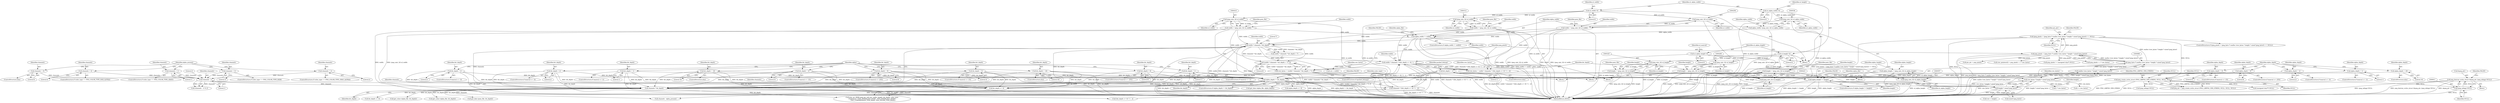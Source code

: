 digraph "1_Android_9d4853418ab2f754c2b63e091c29c5529b8b86ca_159@API" {
"1000907" [label="(Call,png_destroy_write_struct (&png_ptr, (png_infopp) NULL))"];
"1000910" [label="(Call,(png_infopp) NULL)"];
"1000866" [label="(Call,png_create_write_struct (PNG_LIBPNG_VER_STRING, NULL, NULL, NULL))"];
"1000692" [label="(Call,(png_pixels = (png_byte *) malloc (row_bytes * height * sizeof (png_byte))) == NULL)"];
"1000693" [label="(Call,png_pixels = (png_byte *) malloc (row_bytes * height * sizeof (png_byte)))"];
"1000695" [label="(Call,(png_byte *) malloc (row_bytes * height * sizeof (png_byte)))"];
"1000697" [label="(Call,malloc (row_bytes * height * sizeof (png_byte)))"];
"1000698" [label="(Call,row_bytes * height * sizeof (png_byte))"];
"1000667" [label="(Call,row_bytes = (width * channels * bit_depth + 7) / 8)"];
"1000669" [label="(Call,(width * channels * bit_depth + 7) / 8)"];
"1000671" [label="(Call,width * channels * bit_depth)"];
"1000309" [label="(Call,width = (png_uint_32) ul_width)"];
"1000311" [label="(Call,(png_uint_32) ul_width)"];
"1000162" [label="(Call,ul_width=0)"];
"1000253" [label="(Call,width = (png_uint_32) ul_width)"];
"1000255" [label="(Call,(png_uint_32) ul_width)"];
"1000407" [label="(Call,width = (png_uint_32) ul_width)"];
"1000409" [label="(Call,(png_uint_32) ul_width)"];
"1000541" [label="(Call,alpha_width != width)"];
"1000535" [label="(Call,alpha_width=(png_uint_32) ul_alpha_width)"];
"1000537" [label="(Call,(png_uint_32) ul_alpha_width)"];
"1000166" [label="(Call,ul_alpha_width=0)"];
"1000673" [label="(Call,channels * bit_depth)"];
"1000661" [label="(Call,channels - 1)"];
"1000655" [label="(Call,channels = 0)"];
"1000643" [label="(Call,channels = 3)"];
"1000651" [label="(Call,channels = 4)"];
"1000627" [label="(Call,channels = 1)"];
"1000635" [label="(Call,channels = 2)"];
"1000368" [label="(Call,bit_depth = 8)"];
"1000442" [label="(Call,bit_depth = 1)"];
"1000352" [label="(Call,bit_depth = 2)"];
"1000372" [label="(Call,bit_depth = 16)"];
"1000450" [label="(Call,bit_depth = 2)"];
"1000344" [label="(Call,bit_depth = 1)"];
"1000458" [label="(Call,bit_depth = 4)"];
"1000360" [label="(Call,bit_depth = 4)"];
"1000466" [label="(Call,bit_depth = 8)"];
"1000614" [label="(Call,alpha_depth != bit_depth)"];
"1000606" [label="(Call,alpha_depth = 8)"];
"1000598" [label="(Call,alpha_depth = 4)"];
"1000582" [label="(Call,alpha_depth = 1)"];
"1000610" [label="(Call,alpha_depth = 16)"];
"1000590" [label="(Call,alpha_depth = 2)"];
"1000470" [label="(Call,bit_depth = 16)"];
"1000271" [label="(Call,bit_depth = 1)"];
"1000679" [label="(Call,row_bytes = width * channels * ((bit_depth <= 8) ? 1 : 2))"];
"1000681" [label="(Call,width * channels * ((bit_depth <= 8) ? 1 : 2))"];
"1000683" [label="(Call,channels * ((bit_depth <= 8) ? 1 : 2))"];
"1000700" [label="(Call,height * sizeof (png_byte))"];
"1000560" [label="(Call,alpha_height != height)"];
"1000554" [label="(Call,alpha_height = (png_uint_32) ul_alpha_height)"];
"1000556" [label="(Call,(png_uint_32) ul_alpha_height)"];
"1000174" [label="(Call,ul_alpha_height=0)"];
"1000266" [label="(Call,height = (png_uint_32) ul_height)"];
"1000268" [label="(Call,(png_uint_32) ul_height)"];
"1000170" [label="(Call,ul_height=0)"];
"1000420" [label="(Call,height = (png_uint_32) ul_height)"];
"1000422" [label="(Call,(png_uint_32) ul_height)"];
"1000322" [label="(Call,height = (png_uint_32) ul_height)"];
"1000324" [label="(Call,(png_uint_32) ul_height)"];
"1000869" [label="(Identifier,NULL)"];
"1000422" [label="(Call,(png_uint_32) ul_height)"];
"1000700" [label="(Call,height * sizeof (png_byte))"];
"1000171" [label="(Identifier,ul_height)"];
"1000686" [label="(Call,bit_depth <= 8)"];
"1000162" [label="(Call,ul_width=0)"];
"1000693" [label="(Call,png_pixels = (png_byte *) malloc (row_bytes * height * sizeof (png_byte)))"];
"1000672" [label="(Identifier,width)"];
"1000324" [label="(Call,(png_uint_32) ul_height)"];
"1000978" [label="(Call,i * row_bytes)"];
"1000606" [label="(Call,alpha_depth = 8)"];
"1000353" [label="(Identifier,bit_depth)"];
"1000868" [label="(Identifier,NULL)"];
"1000254" [label="(Identifier,width)"];
"1000564" [label="(Identifier,FALSE)"];
"1000541" [label="(Call,alpha_width != width)"];
"1000537" [label="(Call,(png_uint_32) ul_alpha_width)"];
"1000356" [label="(ControlStructure,if (maxval <= 15))"];
"1000912" [label="(Identifier,NULL)"];
"1000566" [label="(Identifier,alpha_file)"];
"1000727" [label="(Call,i < row_bytes)"];
"1000272" [label="(Identifier,bit_depth)"];
"1000255" [label="(Call,(png_uint_32) ul_width)"];
"1000674" [label="(Identifier,channels)"];
"1000608" [label="(Literal,8)"];
"1000561" [label="(Identifier,alpha_height)"];
"1000590" [label="(Call,alpha_depth = 2)"];
"1000645" [label="(Literal,3)"];
"1000864" [label="(Call,png_ptr = png_create_write_struct (PNG_LIBPNG_VER_STRING, NULL, NULL, NULL))"];
"1000454" [label="(ControlStructure,if (maxval <= 15))"];
"1000636" [label="(Identifier,channels)"];
"1000267" [label="(Identifier,height)"];
"1000647" [label="(ControlStructure,if (color_type == PNG_COLOR_TYPE_RGB_ALPHA))"];
"1000352" [label="(Call,bit_depth = 2)"];
"1000611" [label="(Identifier,alpha_depth)"];
"1000328" [label="(Identifier,pnm_file)"];
"1000354" [label="(Literal,2)"];
"1000910" [label="(Call,(png_infopp) NULL)"];
"1000668" [label="(Identifier,row_bytes)"];
"1000326" [label="(Identifier,ul_height)"];
"1000545" [label="(Identifier,FALSE)"];
"1000346" [label="(Literal,1)"];
"1000584" [label="(Literal,1)"];
"1000471" [label="(Identifier,bit_depth)"];
"1000172" [label="(Literal,0)"];
"1000866" [label="(Call,png_create_write_struct (PNG_LIBPNG_VER_STRING, NULL, NULL, NULL))"];
"1000348" [label="(ControlStructure,if (maxval <= 3))"];
"1000556" [label="(Call,(png_uint_32) ul_alpha_height)"];
"1000409" [label="(Call,(png_uint_32) ul_width)"];
"1000413" [label="(Identifier,pnm_file)"];
"1000774" [label="(Call,bit_depth <= 8)"];
"1001011" [label="(MethodReturn,BOOL)"];
"1000168" [label="(Literal,0)"];
"1000635" [label="(Call,channels = 2)"];
"1000600" [label="(Literal,4)"];
"1000174" [label="(Call,ul_alpha_height=0)"];
"1000361" [label="(Identifier,bit_depth)"];
"1000234" [label="(Block,)"];
"1000372" [label="(Call,bit_depth = 16)"];
"1000972" [label="(Call,row_pointers[i] = png_pixels + i * row_bytes)"];
"1000697" [label="(Call,malloc (row_bytes * height * sizeof (png_byte)))"];
"1000629" [label="(Literal,1)"];
"1000452" [label="(Literal,2)"];
"1000678" [label="(ControlStructure,else)"];
"1000592" [label="(Literal,2)"];
"1000176" [label="(Literal,0)"];
"1000478" [label="(Identifier,alpha)"];
"1000362" [label="(Literal,4)"];
"1000708" [label="(Identifier,pix_ptr)"];
"1000536" [label="(Identifier,alpha_width)"];
"1000273" [label="(Literal,1)"];
"1000450" [label="(Call,bit_depth = 2)"];
"1000268" [label="(Call,(png_uint_32) ul_height)"];
"1000643" [label="(Call,channels = 3)"];
"1000684" [label="(Identifier,channels)"];
"1000323" [label="(Identifier,height)"];
"1000691" [label="(ControlStructure,if ((png_pixels = (png_byte *) malloc (row_bytes * height * sizeof (png_byte))) == NULL))"];
"1000662" [label="(Identifier,channels)"];
"1000676" [label="(Literal,7)"];
"1000609" [label="(ControlStructure,else)"];
"1000555" [label="(Identifier,alpha_height)"];
"1000543" [label="(Identifier,width)"];
"1000408" [label="(Identifier,width)"];
"1000175" [label="(Identifier,ul_alpha_height)"];
"1000657" [label="(Literal,0)"];
"1000311" [label="(Call,(png_uint_32) ul_width)"];
"1001002" [label="(Call,png_pixels != (unsigned char*) NULL)"];
"1000745" [label="(Call,col < width)"];
"1000266" [label="(Call,height = (png_uint_32) ul_height)"];
"1000578" [label="(ControlStructure,if (maxval <= 1))"];
"1000275" [label="(Identifier,packed_bitmap)"];
"1000270" [label="(Identifier,ul_height)"];
"1000704" [label="(Identifier,NULL)"];
"1000535" [label="(Call,alpha_width=(png_uint_32) ul_alpha_width)"];
"1000170" [label="(Call,ul_height=0)"];
"1000610" [label="(Call,alpha_depth = 16)"];
"1000371" [label="(ControlStructure,else)"];
"1000665" [label="(ControlStructure,if (packed_bitmap))"];
"1000360" [label="(Call,bit_depth = 4)"];
"1000673" [label="(Call,channels * bit_depth)"];
"1000166" [label="(Call,ul_alpha_width=0)"];
"1000654" [label="(ControlStructure,else)"];
"1000757" [label="(Call,channels - alpha_present)"];
"1000639" [label="(ControlStructure,if (color_type == PNG_COLOR_TYPE_RGB))"];
"1000637" [label="(Literal,2)"];
"1000613" [label="(ControlStructure,if (alpha_depth != bit_depth))"];
"1000628" [label="(Identifier,channels)"];
"1000680" [label="(Identifier,row_bytes)"];
"1000470" [label="(Call,bit_depth = 16)"];
"1000134" [label="(Block,)"];
"1000259" [label="(Identifier,pnm_file)"];
"1000914" [label="(Identifier,FALSE)"];
"1000322" [label="(Call,height = (png_uint_32) ul_height)"];
"1000315" [label="(Identifier,pnm_file)"];
"1000677" [label="(Literal,8)"];
"1000822" [label="(Call,get_data (alpha_file, alpha_depth))"];
"1000827" [label="(Call,alpha_depth <= 8)"];
"1000558" [label="(Identifier,ul_alpha_height)"];
"1000908" [label="(Call,&png_ptr)"];
"1000290" [label="(Block,)"];
"1000559" [label="(ControlStructure,if (alpha_height != height))"];
"1000906" [label="(Block,)"];
"1000309" [label="(Call,width = (png_uint_32) ul_width)"];
"1000594" [label="(ControlStructure,if (maxval <= 15))"];
"1000472" [label="(Literal,16)"];
"1000554" [label="(Call,alpha_height = (png_uint_32) ul_alpha_height)"];
"1000458" [label="(Call,bit_depth = 4)"];
"1000841" [label="(Call,get_value (alpha_file, bit_depth))"];
"1000682" [label="(Identifier,width)"];
"1000421" [label="(Identifier,height)"];
"1000685" [label="(Call,(bit_depth <= 8) ? 1 : 2)"];
"1000460" [label="(Literal,4)"];
"1000976" [label="(Call,png_pixels + i * row_bytes)"];
"1000466" [label="(Call,bit_depth = 8)"];
"1000443" [label="(Identifier,bit_depth)"];
"1000451" [label="(Identifier,bit_depth)"];
"1000699" [label="(Identifier,row_bytes)"];
"1000164" [label="(Literal,0)"];
"1000706" [label="(Identifier,FALSE)"];
"1000446" [label="(ControlStructure,if (maxval <= 3))"];
"1000370" [label="(Literal,8)"];
"1000698" [label="(Call,row_bytes * height * sizeof (png_byte))"];
"1000669" [label="(Call,(width * channels * bit_depth + 7) / 8)"];
"1000542" [label="(Identifier,alpha_width)"];
"1000627" [label="(Call,channels = 1)"];
"1000364" [label="(ControlStructure,if (maxval <= 255))"];
"1000373" [label="(Identifier,bit_depth)"];
"1000340" [label="(ControlStructure,if (maxval <= 1))"];
"1000607" [label="(Identifier,alpha_depth)"];
"1000667" [label="(Call,row_bytes = (width * channels * bit_depth + 7) / 8)"];
"1000438" [label="(ControlStructure,if (maxval <= 1))"];
"1000257" [label="(Identifier,ul_width)"];
"1000834" [label="(Call,get_value (alpha_file, bit_depth))"];
"1000424" [label="(Identifier,ul_height)"];
"1000444" [label="(Literal,1)"];
"1000583" [label="(Identifier,alpha_depth)"];
"1000562" [label="(Identifier,height)"];
"1000586" [label="(ControlStructure,if (maxval <= 3))"];
"1000469" [label="(ControlStructure,else)"];
"1000582" [label="(Call,alpha_depth = 1)"];
"1000540" [label="(ControlStructure,if (alpha_width != width))"];
"1000179" [label="(Identifier,ul_maxval)"];
"1000769" [label="(Call,get_data (pnm_file, bit_depth))"];
"1000702" [label="(Call,sizeof (png_byte))"];
"1000707" [label="(Call,pix_ptr = png_pixels)"];
"1000368" [label="(Call,bit_depth = 8)"];
"1000271" [label="(Call,bit_depth = 1)"];
"1000918" [label="(Call,png_set_IHDR (png_ptr, info_ptr, width, height, bit_depth, color_type,\n (!interlace) ? PNG_INTERLACE_NONE : PNG_INTERLACE_ADAM7,\n    PNG_COMPRESSION_TYPE_BASE, PNG_FILTER_TYPE_BASE))"];
"1000612" [label="(Literal,16)"];
"1000459" [label="(Identifier,bit_depth)"];
"1000369" [label="(Identifier,bit_depth)"];
"1000651" [label="(Call,channels = 4)"];
"1000631" [label="(ControlStructure,if (color_type == PNG_COLOR_TYPE_GRAY_ALPHA))"];
"1000539" [label="(Identifier,ul_alpha_width)"];
"1000695" [label="(Call,(png_byte *) malloc (row_bytes * height * sizeof (png_byte)))"];
"1000614" [label="(Call,alpha_depth != bit_depth)"];
"1000656" [label="(Identifier,channels)"];
"1000681" [label="(Call,width * channels * ((bit_depth <= 8) ? 1 : 2))"];
"1000591" [label="(Identifier,alpha_depth)"];
"1000467" [label="(Identifier,bit_depth)"];
"1000253" [label="(Call,width = (png_uint_32) ul_width)"];
"1000167" [label="(Identifier,ul_alpha_width)"];
"1000616" [label="(Identifier,bit_depth)"];
"1000618" [label="(Identifier,FALSE)"];
"1000602" [label="(ControlStructure,if (maxval <= 255))"];
"1000652" [label="(Identifier,channels)"];
"1000599" [label="(Identifier,alpha_depth)"];
"1000462" [label="(ControlStructure,if (maxval <= 255))"];
"1000519" [label="(Block,)"];
"1000664" [label="(Literal,2)"];
"1000659" [label="(Identifier,alpha_present)"];
"1000660" [label="(Call,(channels - 1) % 2)"];
"1000644" [label="(Identifier,channels)"];
"1000442" [label="(Call,bit_depth = 1)"];
"1000374" [label="(Literal,16)"];
"1000714" [label="(Call,row < height)"];
"1000907" [label="(Call,png_destroy_write_struct (&png_ptr, (png_infopp) NULL))"];
"1000388" [label="(Block,)"];
"1000163" [label="(Identifier,ul_width)"];
"1000313" [label="(Identifier,ul_width)"];
"1000671" [label="(Call,width * channels * bit_depth)"];
"1000655" [label="(Call,channels = 0)"];
"1000407" [label="(Call,width = (png_uint_32) ul_width)"];
"1000310" [label="(Identifier,width)"];
"1000663" [label="(Literal,1)"];
"1000560" [label="(Call,alpha_height != height)"];
"1000888" [label="(Call,(png_infopp) NULL)"];
"1000661" [label="(Call,channels - 1)"];
"1000547" [label="(Identifier,alpha_file)"];
"1000694" [label="(Identifier,png_pixels)"];
"1000692" [label="(Call,(png_pixels = (png_byte *) malloc (row_bytes * height * sizeof (png_byte))) == NULL)"];
"1000867" [label="(Identifier,PNG_LIBPNG_VER_STRING)"];
"1000623" [label="(ControlStructure,if (color_type == PNG_COLOR_TYPE_GRAY))"];
"1000345" [label="(Identifier,bit_depth)"];
"1000468" [label="(Literal,8)"];
"1000426" [label="(Identifier,pnm_file)"];
"1000701" [label="(Identifier,height)"];
"1000615" [label="(Identifier,alpha_depth)"];
"1000625" [label="(Identifier,color_type)"];
"1000683" [label="(Call,channels * ((bit_depth <= 8) ? 1 : 2))"];
"1000344" [label="(Call,bit_depth = 1)"];
"1000679" [label="(Call,row_bytes = width * channels * ((bit_depth <= 8) ? 1 : 2))"];
"1000420" [label="(Call,height = (png_uint_32) ul_height)"];
"1000938" [label="(Call,(unsigned char**) NULL)"];
"1000870" [label="(Identifier,NULL)"];
"1000670" [label="(Call,width * channels * bit_depth + 7)"];
"1000675" [label="(Identifier,bit_depth)"];
"1000653" [label="(Literal,4)"];
"1000598" [label="(Call,alpha_depth = 4)"];
"1000411" [label="(Identifier,ul_width)"];
"1000907" -> "1000906"  [label="AST: "];
"1000907" -> "1000910"  [label="CFG: "];
"1000908" -> "1000907"  [label="AST: "];
"1000910" -> "1000907"  [label="AST: "];
"1000914" -> "1000907"  [label="CFG: "];
"1000907" -> "1001011"  [label="DDG: png_destroy_write_struct (&png_ptr, (png_infopp) NULL)"];
"1000907" -> "1001011"  [label="DDG: &png_ptr"];
"1000907" -> "1001011"  [label="DDG: (png_infopp) NULL"];
"1000910" -> "1000907"  [label="DDG: NULL"];
"1000910" -> "1000912"  [label="CFG: "];
"1000911" -> "1000910"  [label="AST: "];
"1000912" -> "1000910"  [label="AST: "];
"1000910" -> "1001011"  [label="DDG: NULL"];
"1000866" -> "1000910"  [label="DDG: NULL"];
"1000866" -> "1000864"  [label="AST: "];
"1000866" -> "1000870"  [label="CFG: "];
"1000867" -> "1000866"  [label="AST: "];
"1000868" -> "1000866"  [label="AST: "];
"1000869" -> "1000866"  [label="AST: "];
"1000870" -> "1000866"  [label="AST: "];
"1000864" -> "1000866"  [label="CFG: "];
"1000866" -> "1001011"  [label="DDG: PNG_LIBPNG_VER_STRING"];
"1000866" -> "1001011"  [label="DDG: NULL"];
"1000866" -> "1000864"  [label="DDG: PNG_LIBPNG_VER_STRING"];
"1000866" -> "1000864"  [label="DDG: NULL"];
"1000692" -> "1000866"  [label="DDG: NULL"];
"1000866" -> "1000888"  [label="DDG: NULL"];
"1000866" -> "1000938"  [label="DDG: NULL"];
"1000692" -> "1000691"  [label="AST: "];
"1000692" -> "1000704"  [label="CFG: "];
"1000693" -> "1000692"  [label="AST: "];
"1000704" -> "1000692"  [label="AST: "];
"1000706" -> "1000692"  [label="CFG: "];
"1000708" -> "1000692"  [label="CFG: "];
"1000692" -> "1001011"  [label="DDG: (png_pixels = (png_byte *) malloc (row_bytes * height * sizeof (png_byte))) == NULL"];
"1000692" -> "1001011"  [label="DDG: NULL"];
"1000693" -> "1000692"  [label="DDG: png_pixels"];
"1000695" -> "1000692"  [label="DDG: malloc (row_bytes * height * sizeof (png_byte))"];
"1000693" -> "1000695"  [label="CFG: "];
"1000694" -> "1000693"  [label="AST: "];
"1000695" -> "1000693"  [label="AST: "];
"1000704" -> "1000693"  [label="CFG: "];
"1000693" -> "1001011"  [label="DDG: (png_byte *) malloc (row_bytes * height * sizeof (png_byte))"];
"1000693" -> "1001011"  [label="DDG: png_pixels"];
"1000695" -> "1000693"  [label="DDG: malloc (row_bytes * height * sizeof (png_byte))"];
"1000693" -> "1000707"  [label="DDG: png_pixels"];
"1000693" -> "1000972"  [label="DDG: png_pixels"];
"1000693" -> "1000976"  [label="DDG: png_pixels"];
"1000693" -> "1001002"  [label="DDG: png_pixels"];
"1000695" -> "1000697"  [label="CFG: "];
"1000696" -> "1000695"  [label="AST: "];
"1000697" -> "1000695"  [label="AST: "];
"1000695" -> "1001011"  [label="DDG: malloc (row_bytes * height * sizeof (png_byte))"];
"1000697" -> "1000695"  [label="DDG: row_bytes * height * sizeof (png_byte)"];
"1000697" -> "1000698"  [label="CFG: "];
"1000698" -> "1000697"  [label="AST: "];
"1000697" -> "1001011"  [label="DDG: row_bytes * height * sizeof (png_byte)"];
"1000698" -> "1000697"  [label="DDG: row_bytes"];
"1000698" -> "1000697"  [label="DDG: height * sizeof (png_byte)"];
"1000698" -> "1000700"  [label="CFG: "];
"1000699" -> "1000698"  [label="AST: "];
"1000700" -> "1000698"  [label="AST: "];
"1000698" -> "1001011"  [label="DDG: height * sizeof (png_byte)"];
"1000698" -> "1001011"  [label="DDG: row_bytes"];
"1000667" -> "1000698"  [label="DDG: row_bytes"];
"1000679" -> "1000698"  [label="DDG: row_bytes"];
"1000700" -> "1000698"  [label="DDG: height"];
"1000698" -> "1000727"  [label="DDG: row_bytes"];
"1000698" -> "1000978"  [label="DDG: row_bytes"];
"1000667" -> "1000665"  [label="AST: "];
"1000667" -> "1000669"  [label="CFG: "];
"1000668" -> "1000667"  [label="AST: "];
"1000669" -> "1000667"  [label="AST: "];
"1000694" -> "1000667"  [label="CFG: "];
"1000667" -> "1001011"  [label="DDG: (width * channels * bit_depth + 7) / 8"];
"1000669" -> "1000667"  [label="DDG: width * channels * bit_depth + 7"];
"1000669" -> "1000667"  [label="DDG: 8"];
"1000669" -> "1000677"  [label="CFG: "];
"1000670" -> "1000669"  [label="AST: "];
"1000677" -> "1000669"  [label="AST: "];
"1000669" -> "1001011"  [label="DDG: width * channels * bit_depth + 7"];
"1000671" -> "1000669"  [label="DDG: width"];
"1000671" -> "1000669"  [label="DDG: channels * bit_depth"];
"1000671" -> "1000670"  [label="AST: "];
"1000671" -> "1000673"  [label="CFG: "];
"1000672" -> "1000671"  [label="AST: "];
"1000673" -> "1000671"  [label="AST: "];
"1000676" -> "1000671"  [label="CFG: "];
"1000671" -> "1001011"  [label="DDG: width"];
"1000671" -> "1001011"  [label="DDG: channels * bit_depth"];
"1000671" -> "1000670"  [label="DDG: width"];
"1000671" -> "1000670"  [label="DDG: channels * bit_depth"];
"1000309" -> "1000671"  [label="DDG: width"];
"1000253" -> "1000671"  [label="DDG: width"];
"1000407" -> "1000671"  [label="DDG: width"];
"1000541" -> "1000671"  [label="DDG: width"];
"1000673" -> "1000671"  [label="DDG: channels"];
"1000673" -> "1000671"  [label="DDG: bit_depth"];
"1000671" -> "1000745"  [label="DDG: width"];
"1000671" -> "1000918"  [label="DDG: width"];
"1000309" -> "1000290"  [label="AST: "];
"1000309" -> "1000311"  [label="CFG: "];
"1000310" -> "1000309"  [label="AST: "];
"1000311" -> "1000309"  [label="AST: "];
"1000315" -> "1000309"  [label="CFG: "];
"1000309" -> "1001011"  [label="DDG: width"];
"1000309" -> "1001011"  [label="DDG: (png_uint_32) ul_width"];
"1000311" -> "1000309"  [label="DDG: ul_width"];
"1000309" -> "1000541"  [label="DDG: width"];
"1000309" -> "1000681"  [label="DDG: width"];
"1000311" -> "1000313"  [label="CFG: "];
"1000312" -> "1000311"  [label="AST: "];
"1000313" -> "1000311"  [label="AST: "];
"1000311" -> "1001011"  [label="DDG: ul_width"];
"1000162" -> "1000311"  [label="DDG: ul_width"];
"1000162" -> "1000134"  [label="AST: "];
"1000162" -> "1000164"  [label="CFG: "];
"1000163" -> "1000162"  [label="AST: "];
"1000164" -> "1000162"  [label="AST: "];
"1000167" -> "1000162"  [label="CFG: "];
"1000162" -> "1001011"  [label="DDG: ul_width"];
"1000162" -> "1000255"  [label="DDG: ul_width"];
"1000162" -> "1000409"  [label="DDG: ul_width"];
"1000253" -> "1000234"  [label="AST: "];
"1000253" -> "1000255"  [label="CFG: "];
"1000254" -> "1000253"  [label="AST: "];
"1000255" -> "1000253"  [label="AST: "];
"1000259" -> "1000253"  [label="CFG: "];
"1000253" -> "1001011"  [label="DDG: (png_uint_32) ul_width"];
"1000253" -> "1001011"  [label="DDG: width"];
"1000255" -> "1000253"  [label="DDG: ul_width"];
"1000253" -> "1000541"  [label="DDG: width"];
"1000253" -> "1000681"  [label="DDG: width"];
"1000255" -> "1000257"  [label="CFG: "];
"1000256" -> "1000255"  [label="AST: "];
"1000257" -> "1000255"  [label="AST: "];
"1000255" -> "1001011"  [label="DDG: ul_width"];
"1000407" -> "1000388"  [label="AST: "];
"1000407" -> "1000409"  [label="CFG: "];
"1000408" -> "1000407"  [label="AST: "];
"1000409" -> "1000407"  [label="AST: "];
"1000413" -> "1000407"  [label="CFG: "];
"1000407" -> "1001011"  [label="DDG: (png_uint_32) ul_width"];
"1000407" -> "1001011"  [label="DDG: width"];
"1000409" -> "1000407"  [label="DDG: ul_width"];
"1000407" -> "1000541"  [label="DDG: width"];
"1000407" -> "1000681"  [label="DDG: width"];
"1000409" -> "1000411"  [label="CFG: "];
"1000410" -> "1000409"  [label="AST: "];
"1000411" -> "1000409"  [label="AST: "];
"1000409" -> "1001011"  [label="DDG: ul_width"];
"1000541" -> "1000540"  [label="AST: "];
"1000541" -> "1000543"  [label="CFG: "];
"1000542" -> "1000541"  [label="AST: "];
"1000543" -> "1000541"  [label="AST: "];
"1000545" -> "1000541"  [label="CFG: "];
"1000547" -> "1000541"  [label="CFG: "];
"1000541" -> "1001011"  [label="DDG: width"];
"1000541" -> "1001011"  [label="DDG: alpha_width"];
"1000541" -> "1001011"  [label="DDG: alpha_width != width"];
"1000535" -> "1000541"  [label="DDG: alpha_width"];
"1000541" -> "1000681"  [label="DDG: width"];
"1000535" -> "1000519"  [label="AST: "];
"1000535" -> "1000537"  [label="CFG: "];
"1000536" -> "1000535"  [label="AST: "];
"1000537" -> "1000535"  [label="AST: "];
"1000542" -> "1000535"  [label="CFG: "];
"1000535" -> "1001011"  [label="DDG: (png_uint_32) ul_alpha_width"];
"1000537" -> "1000535"  [label="DDG: ul_alpha_width"];
"1000537" -> "1000539"  [label="CFG: "];
"1000538" -> "1000537"  [label="AST: "];
"1000539" -> "1000537"  [label="AST: "];
"1000537" -> "1001011"  [label="DDG: ul_alpha_width"];
"1000166" -> "1000537"  [label="DDG: ul_alpha_width"];
"1000166" -> "1000134"  [label="AST: "];
"1000166" -> "1000168"  [label="CFG: "];
"1000167" -> "1000166"  [label="AST: "];
"1000168" -> "1000166"  [label="AST: "];
"1000171" -> "1000166"  [label="CFG: "];
"1000166" -> "1001011"  [label="DDG: ul_alpha_width"];
"1000673" -> "1000675"  [label="CFG: "];
"1000674" -> "1000673"  [label="AST: "];
"1000675" -> "1000673"  [label="AST: "];
"1000673" -> "1001011"  [label="DDG: bit_depth"];
"1000673" -> "1001011"  [label="DDG: channels"];
"1000661" -> "1000673"  [label="DDG: channels"];
"1000368" -> "1000673"  [label="DDG: bit_depth"];
"1000442" -> "1000673"  [label="DDG: bit_depth"];
"1000352" -> "1000673"  [label="DDG: bit_depth"];
"1000372" -> "1000673"  [label="DDG: bit_depth"];
"1000450" -> "1000673"  [label="DDG: bit_depth"];
"1000344" -> "1000673"  [label="DDG: bit_depth"];
"1000458" -> "1000673"  [label="DDG: bit_depth"];
"1000360" -> "1000673"  [label="DDG: bit_depth"];
"1000466" -> "1000673"  [label="DDG: bit_depth"];
"1000614" -> "1000673"  [label="DDG: bit_depth"];
"1000470" -> "1000673"  [label="DDG: bit_depth"];
"1000271" -> "1000673"  [label="DDG: bit_depth"];
"1000673" -> "1000757"  [label="DDG: channels"];
"1000673" -> "1000769"  [label="DDG: bit_depth"];
"1000673" -> "1000774"  [label="DDG: bit_depth"];
"1000673" -> "1000834"  [label="DDG: bit_depth"];
"1000673" -> "1000841"  [label="DDG: bit_depth"];
"1000673" -> "1000918"  [label="DDG: bit_depth"];
"1000661" -> "1000660"  [label="AST: "];
"1000661" -> "1000663"  [label="CFG: "];
"1000662" -> "1000661"  [label="AST: "];
"1000663" -> "1000661"  [label="AST: "];
"1000664" -> "1000661"  [label="CFG: "];
"1000661" -> "1000660"  [label="DDG: channels"];
"1000661" -> "1000660"  [label="DDG: 1"];
"1000655" -> "1000661"  [label="DDG: channels"];
"1000643" -> "1000661"  [label="DDG: channels"];
"1000651" -> "1000661"  [label="DDG: channels"];
"1000627" -> "1000661"  [label="DDG: channels"];
"1000635" -> "1000661"  [label="DDG: channels"];
"1000661" -> "1000683"  [label="DDG: channels"];
"1000655" -> "1000654"  [label="AST: "];
"1000655" -> "1000657"  [label="CFG: "];
"1000656" -> "1000655"  [label="AST: "];
"1000657" -> "1000655"  [label="AST: "];
"1000659" -> "1000655"  [label="CFG: "];
"1000643" -> "1000639"  [label="AST: "];
"1000643" -> "1000645"  [label="CFG: "];
"1000644" -> "1000643"  [label="AST: "];
"1000645" -> "1000643"  [label="AST: "];
"1000659" -> "1000643"  [label="CFG: "];
"1000651" -> "1000647"  [label="AST: "];
"1000651" -> "1000653"  [label="CFG: "];
"1000652" -> "1000651"  [label="AST: "];
"1000653" -> "1000651"  [label="AST: "];
"1000659" -> "1000651"  [label="CFG: "];
"1000627" -> "1000623"  [label="AST: "];
"1000627" -> "1000629"  [label="CFG: "];
"1000628" -> "1000627"  [label="AST: "];
"1000629" -> "1000627"  [label="AST: "];
"1000659" -> "1000627"  [label="CFG: "];
"1000635" -> "1000631"  [label="AST: "];
"1000635" -> "1000637"  [label="CFG: "];
"1000636" -> "1000635"  [label="AST: "];
"1000637" -> "1000635"  [label="AST: "];
"1000659" -> "1000635"  [label="CFG: "];
"1000368" -> "1000364"  [label="AST: "];
"1000368" -> "1000370"  [label="CFG: "];
"1000369" -> "1000368"  [label="AST: "];
"1000370" -> "1000368"  [label="AST: "];
"1000478" -> "1000368"  [label="CFG: "];
"1000368" -> "1001011"  [label="DDG: bit_depth"];
"1000368" -> "1000614"  [label="DDG: bit_depth"];
"1000368" -> "1000686"  [label="DDG: bit_depth"];
"1000442" -> "1000438"  [label="AST: "];
"1000442" -> "1000444"  [label="CFG: "];
"1000443" -> "1000442"  [label="AST: "];
"1000444" -> "1000442"  [label="AST: "];
"1000478" -> "1000442"  [label="CFG: "];
"1000442" -> "1001011"  [label="DDG: bit_depth"];
"1000442" -> "1000614"  [label="DDG: bit_depth"];
"1000442" -> "1000686"  [label="DDG: bit_depth"];
"1000352" -> "1000348"  [label="AST: "];
"1000352" -> "1000354"  [label="CFG: "];
"1000353" -> "1000352"  [label="AST: "];
"1000354" -> "1000352"  [label="AST: "];
"1000478" -> "1000352"  [label="CFG: "];
"1000352" -> "1001011"  [label="DDG: bit_depth"];
"1000352" -> "1000614"  [label="DDG: bit_depth"];
"1000352" -> "1000686"  [label="DDG: bit_depth"];
"1000372" -> "1000371"  [label="AST: "];
"1000372" -> "1000374"  [label="CFG: "];
"1000373" -> "1000372"  [label="AST: "];
"1000374" -> "1000372"  [label="AST: "];
"1000478" -> "1000372"  [label="CFG: "];
"1000372" -> "1001011"  [label="DDG: bit_depth"];
"1000372" -> "1000614"  [label="DDG: bit_depth"];
"1000372" -> "1000686"  [label="DDG: bit_depth"];
"1000450" -> "1000446"  [label="AST: "];
"1000450" -> "1000452"  [label="CFG: "];
"1000451" -> "1000450"  [label="AST: "];
"1000452" -> "1000450"  [label="AST: "];
"1000478" -> "1000450"  [label="CFG: "];
"1000450" -> "1001011"  [label="DDG: bit_depth"];
"1000450" -> "1000614"  [label="DDG: bit_depth"];
"1000450" -> "1000686"  [label="DDG: bit_depth"];
"1000344" -> "1000340"  [label="AST: "];
"1000344" -> "1000346"  [label="CFG: "];
"1000345" -> "1000344"  [label="AST: "];
"1000346" -> "1000344"  [label="AST: "];
"1000478" -> "1000344"  [label="CFG: "];
"1000344" -> "1001011"  [label="DDG: bit_depth"];
"1000344" -> "1000614"  [label="DDG: bit_depth"];
"1000344" -> "1000686"  [label="DDG: bit_depth"];
"1000458" -> "1000454"  [label="AST: "];
"1000458" -> "1000460"  [label="CFG: "];
"1000459" -> "1000458"  [label="AST: "];
"1000460" -> "1000458"  [label="AST: "];
"1000478" -> "1000458"  [label="CFG: "];
"1000458" -> "1001011"  [label="DDG: bit_depth"];
"1000458" -> "1000614"  [label="DDG: bit_depth"];
"1000458" -> "1000686"  [label="DDG: bit_depth"];
"1000360" -> "1000356"  [label="AST: "];
"1000360" -> "1000362"  [label="CFG: "];
"1000361" -> "1000360"  [label="AST: "];
"1000362" -> "1000360"  [label="AST: "];
"1000478" -> "1000360"  [label="CFG: "];
"1000360" -> "1001011"  [label="DDG: bit_depth"];
"1000360" -> "1000614"  [label="DDG: bit_depth"];
"1000360" -> "1000686"  [label="DDG: bit_depth"];
"1000466" -> "1000462"  [label="AST: "];
"1000466" -> "1000468"  [label="CFG: "];
"1000467" -> "1000466"  [label="AST: "];
"1000468" -> "1000466"  [label="AST: "];
"1000478" -> "1000466"  [label="CFG: "];
"1000466" -> "1001011"  [label="DDG: bit_depth"];
"1000466" -> "1000614"  [label="DDG: bit_depth"];
"1000466" -> "1000686"  [label="DDG: bit_depth"];
"1000614" -> "1000613"  [label="AST: "];
"1000614" -> "1000616"  [label="CFG: "];
"1000615" -> "1000614"  [label="AST: "];
"1000616" -> "1000614"  [label="AST: "];
"1000618" -> "1000614"  [label="CFG: "];
"1000625" -> "1000614"  [label="CFG: "];
"1000614" -> "1001011"  [label="DDG: alpha_depth != bit_depth"];
"1000614" -> "1001011"  [label="DDG: bit_depth"];
"1000614" -> "1001011"  [label="DDG: alpha_depth"];
"1000606" -> "1000614"  [label="DDG: alpha_depth"];
"1000598" -> "1000614"  [label="DDG: alpha_depth"];
"1000582" -> "1000614"  [label="DDG: alpha_depth"];
"1000610" -> "1000614"  [label="DDG: alpha_depth"];
"1000590" -> "1000614"  [label="DDG: alpha_depth"];
"1000470" -> "1000614"  [label="DDG: bit_depth"];
"1000271" -> "1000614"  [label="DDG: bit_depth"];
"1000614" -> "1000686"  [label="DDG: bit_depth"];
"1000614" -> "1000822"  [label="DDG: alpha_depth"];
"1000614" -> "1000827"  [label="DDG: alpha_depth"];
"1000606" -> "1000602"  [label="AST: "];
"1000606" -> "1000608"  [label="CFG: "];
"1000607" -> "1000606"  [label="AST: "];
"1000608" -> "1000606"  [label="AST: "];
"1000615" -> "1000606"  [label="CFG: "];
"1000598" -> "1000594"  [label="AST: "];
"1000598" -> "1000600"  [label="CFG: "];
"1000599" -> "1000598"  [label="AST: "];
"1000600" -> "1000598"  [label="AST: "];
"1000615" -> "1000598"  [label="CFG: "];
"1000582" -> "1000578"  [label="AST: "];
"1000582" -> "1000584"  [label="CFG: "];
"1000583" -> "1000582"  [label="AST: "];
"1000584" -> "1000582"  [label="AST: "];
"1000615" -> "1000582"  [label="CFG: "];
"1000610" -> "1000609"  [label="AST: "];
"1000610" -> "1000612"  [label="CFG: "];
"1000611" -> "1000610"  [label="AST: "];
"1000612" -> "1000610"  [label="AST: "];
"1000615" -> "1000610"  [label="CFG: "];
"1000590" -> "1000586"  [label="AST: "];
"1000590" -> "1000592"  [label="CFG: "];
"1000591" -> "1000590"  [label="AST: "];
"1000592" -> "1000590"  [label="AST: "];
"1000615" -> "1000590"  [label="CFG: "];
"1000470" -> "1000469"  [label="AST: "];
"1000470" -> "1000472"  [label="CFG: "];
"1000471" -> "1000470"  [label="AST: "];
"1000472" -> "1000470"  [label="AST: "];
"1000478" -> "1000470"  [label="CFG: "];
"1000470" -> "1001011"  [label="DDG: bit_depth"];
"1000470" -> "1000686"  [label="DDG: bit_depth"];
"1000271" -> "1000234"  [label="AST: "];
"1000271" -> "1000273"  [label="CFG: "];
"1000272" -> "1000271"  [label="AST: "];
"1000273" -> "1000271"  [label="AST: "];
"1000275" -> "1000271"  [label="CFG: "];
"1000271" -> "1001011"  [label="DDG: bit_depth"];
"1000271" -> "1000686"  [label="DDG: bit_depth"];
"1000679" -> "1000678"  [label="AST: "];
"1000679" -> "1000681"  [label="CFG: "];
"1000680" -> "1000679"  [label="AST: "];
"1000681" -> "1000679"  [label="AST: "];
"1000694" -> "1000679"  [label="CFG: "];
"1000679" -> "1001011"  [label="DDG: width * channels * ((bit_depth <= 8) ? 1 : 2)"];
"1000681" -> "1000679"  [label="DDG: width"];
"1000681" -> "1000679"  [label="DDG: channels * ((bit_depth <= 8) ? 1 : 2)"];
"1000681" -> "1000683"  [label="CFG: "];
"1000682" -> "1000681"  [label="AST: "];
"1000683" -> "1000681"  [label="AST: "];
"1000681" -> "1001011"  [label="DDG: width"];
"1000681" -> "1001011"  [label="DDG: channels * ((bit_depth <= 8) ? 1 : 2)"];
"1000683" -> "1000681"  [label="DDG: channels"];
"1000683" -> "1000681"  [label="DDG: (bit_depth <= 8) ? 1 : 2"];
"1000681" -> "1000745"  [label="DDG: width"];
"1000681" -> "1000918"  [label="DDG: width"];
"1000683" -> "1000685"  [label="CFG: "];
"1000684" -> "1000683"  [label="AST: "];
"1000685" -> "1000683"  [label="AST: "];
"1000683" -> "1001011"  [label="DDG: channels"];
"1000683" -> "1001011"  [label="DDG: (bit_depth <= 8) ? 1 : 2"];
"1000683" -> "1000757"  [label="DDG: channels"];
"1000700" -> "1000702"  [label="CFG: "];
"1000701" -> "1000700"  [label="AST: "];
"1000702" -> "1000700"  [label="AST: "];
"1000700" -> "1001011"  [label="DDG: height"];
"1000560" -> "1000700"  [label="DDG: height"];
"1000266" -> "1000700"  [label="DDG: height"];
"1000420" -> "1000700"  [label="DDG: height"];
"1000322" -> "1000700"  [label="DDG: height"];
"1000700" -> "1000714"  [label="DDG: height"];
"1000560" -> "1000559"  [label="AST: "];
"1000560" -> "1000562"  [label="CFG: "];
"1000561" -> "1000560"  [label="AST: "];
"1000562" -> "1000560"  [label="AST: "];
"1000564" -> "1000560"  [label="CFG: "];
"1000566" -> "1000560"  [label="CFG: "];
"1000560" -> "1001011"  [label="DDG: alpha_height != height"];
"1000560" -> "1001011"  [label="DDG: height"];
"1000560" -> "1001011"  [label="DDG: alpha_height"];
"1000554" -> "1000560"  [label="DDG: alpha_height"];
"1000266" -> "1000560"  [label="DDG: height"];
"1000420" -> "1000560"  [label="DDG: height"];
"1000322" -> "1000560"  [label="DDG: height"];
"1000554" -> "1000519"  [label="AST: "];
"1000554" -> "1000556"  [label="CFG: "];
"1000555" -> "1000554"  [label="AST: "];
"1000556" -> "1000554"  [label="AST: "];
"1000561" -> "1000554"  [label="CFG: "];
"1000554" -> "1001011"  [label="DDG: (png_uint_32) ul_alpha_height"];
"1000556" -> "1000554"  [label="DDG: ul_alpha_height"];
"1000556" -> "1000558"  [label="CFG: "];
"1000557" -> "1000556"  [label="AST: "];
"1000558" -> "1000556"  [label="AST: "];
"1000556" -> "1001011"  [label="DDG: ul_alpha_height"];
"1000174" -> "1000556"  [label="DDG: ul_alpha_height"];
"1000174" -> "1000134"  [label="AST: "];
"1000174" -> "1000176"  [label="CFG: "];
"1000175" -> "1000174"  [label="AST: "];
"1000176" -> "1000174"  [label="AST: "];
"1000179" -> "1000174"  [label="CFG: "];
"1000174" -> "1001011"  [label="DDG: ul_alpha_height"];
"1000266" -> "1000234"  [label="AST: "];
"1000266" -> "1000268"  [label="CFG: "];
"1000267" -> "1000266"  [label="AST: "];
"1000268" -> "1000266"  [label="AST: "];
"1000272" -> "1000266"  [label="CFG: "];
"1000266" -> "1001011"  [label="DDG: (png_uint_32) ul_height"];
"1000266" -> "1001011"  [label="DDG: height"];
"1000268" -> "1000266"  [label="DDG: ul_height"];
"1000268" -> "1000270"  [label="CFG: "];
"1000269" -> "1000268"  [label="AST: "];
"1000270" -> "1000268"  [label="AST: "];
"1000268" -> "1001011"  [label="DDG: ul_height"];
"1000170" -> "1000268"  [label="DDG: ul_height"];
"1000170" -> "1000134"  [label="AST: "];
"1000170" -> "1000172"  [label="CFG: "];
"1000171" -> "1000170"  [label="AST: "];
"1000172" -> "1000170"  [label="AST: "];
"1000175" -> "1000170"  [label="CFG: "];
"1000170" -> "1001011"  [label="DDG: ul_height"];
"1000170" -> "1000324"  [label="DDG: ul_height"];
"1000170" -> "1000422"  [label="DDG: ul_height"];
"1000420" -> "1000388"  [label="AST: "];
"1000420" -> "1000422"  [label="CFG: "];
"1000421" -> "1000420"  [label="AST: "];
"1000422" -> "1000420"  [label="AST: "];
"1000426" -> "1000420"  [label="CFG: "];
"1000420" -> "1001011"  [label="DDG: (png_uint_32) ul_height"];
"1000420" -> "1001011"  [label="DDG: height"];
"1000422" -> "1000420"  [label="DDG: ul_height"];
"1000422" -> "1000424"  [label="CFG: "];
"1000423" -> "1000422"  [label="AST: "];
"1000424" -> "1000422"  [label="AST: "];
"1000422" -> "1001011"  [label="DDG: ul_height"];
"1000322" -> "1000290"  [label="AST: "];
"1000322" -> "1000324"  [label="CFG: "];
"1000323" -> "1000322"  [label="AST: "];
"1000324" -> "1000322"  [label="AST: "];
"1000328" -> "1000322"  [label="CFG: "];
"1000322" -> "1001011"  [label="DDG: (png_uint_32) ul_height"];
"1000322" -> "1001011"  [label="DDG: height"];
"1000324" -> "1000322"  [label="DDG: ul_height"];
"1000324" -> "1000326"  [label="CFG: "];
"1000325" -> "1000324"  [label="AST: "];
"1000326" -> "1000324"  [label="AST: "];
"1000324" -> "1001011"  [label="DDG: ul_height"];
}
